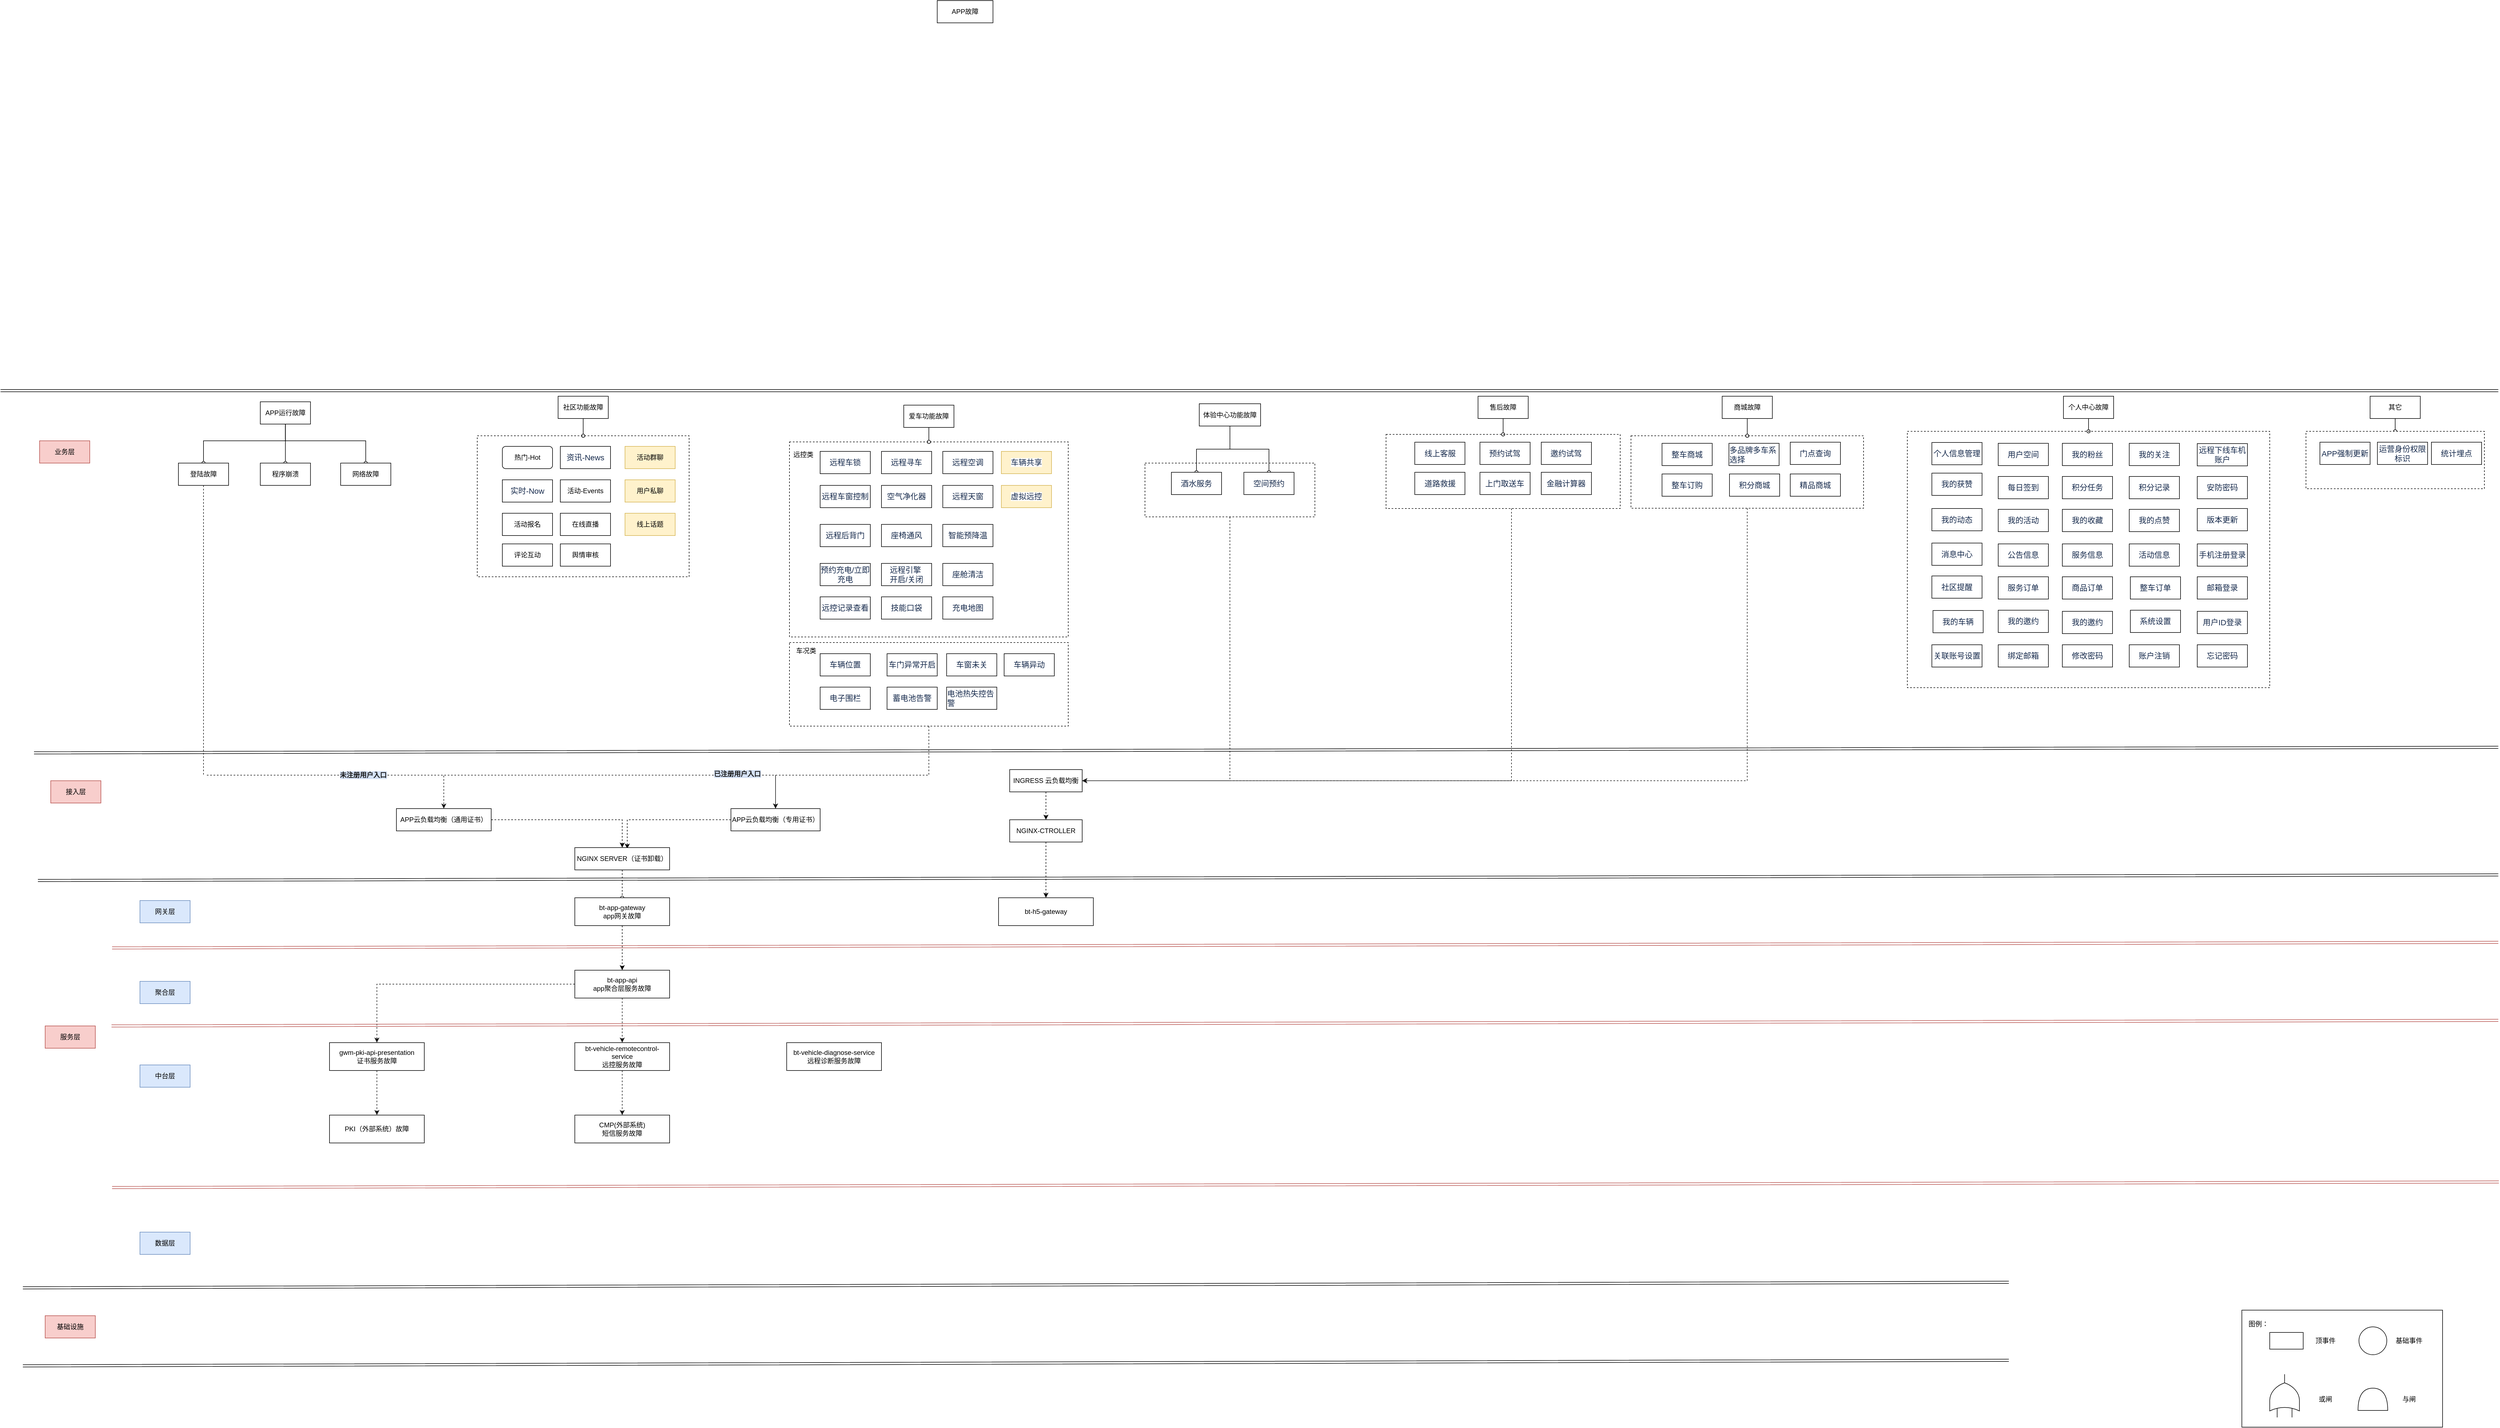 <mxfile version="15.5.5" type="github">
  <diagram name="Page-1" id="b5b7bab2-c9e2-2cf4-8b2a-24fd1a2a6d21">
    <mxGraphModel dx="2450" dy="1931" grid="1" gridSize="10" guides="1" tooltips="1" connect="1" arrows="1" fold="1" page="1" pageScale="1" pageWidth="827" pageHeight="1169" background="none" math="0" shadow="0">
      <root>
        <mxCell id="0" />
        <mxCell id="1" parent="0" />
        <mxCell id="6elNYPJr9ZTZkZdLtBfF-255" style="edgeStyle=orthogonalEdgeStyle;rounded=0;orthogonalLoop=1;jettySize=auto;html=1;dashed=1;fontColor=#1A1A1A;endArrow=classic;endFill=1;strokeColor=#1A1A1A;fillColor=#D4E1F5;" edge="1" parent="1" source="6elNYPJr9ZTZkZdLtBfF-254" target="6elNYPJr9ZTZkZdLtBfF-184">
          <mxGeometry relative="1" as="geometry">
            <Array as="points">
              <mxPoint x="1605" y="990" />
            </Array>
          </mxGeometry>
        </mxCell>
        <mxCell id="6elNYPJr9ZTZkZdLtBfF-254" value="" style="rounded=0;whiteSpace=wrap;html=1;dashed=1;align=left;" vertex="1" parent="1">
          <mxGeometry x="1452.63" y="420" width="304.74" height="96.5" as="geometry" />
        </mxCell>
        <mxCell id="6elNYPJr9ZTZkZdLtBfF-129" value="" style="rounded=0;whiteSpace=wrap;html=1;dashed=1;align=left;" vertex="1" parent="1">
          <mxGeometry x="2820" y="363" width="650" height="460" as="geometry" />
        </mxCell>
        <mxCell id="6elNYPJr9ZTZkZdLtBfF-257" style="edgeStyle=orthogonalEdgeStyle;rounded=0;orthogonalLoop=1;jettySize=auto;html=1;dashed=1;fontColor=#1A1A1A;endArrow=classic;endFill=1;strokeColor=#1A1A1A;fillColor=#D4E1F5;" edge="1" parent="1" source="6elNYPJr9ZTZkZdLtBfF-127" target="6elNYPJr9ZTZkZdLtBfF-184">
          <mxGeometry relative="1" as="geometry">
            <Array as="points">
              <mxPoint x="2533" y="990" />
            </Array>
          </mxGeometry>
        </mxCell>
        <mxCell id="6elNYPJr9ZTZkZdLtBfF-127" value="" style="rounded=0;whiteSpace=wrap;html=1;dashed=1;align=left;" vertex="1" parent="1">
          <mxGeometry x="2324.32" y="371" width="417.12" height="130" as="geometry" />
        </mxCell>
        <mxCell id="6elNYPJr9ZTZkZdLtBfF-256" style="edgeStyle=orthogonalEdgeStyle;rounded=0;orthogonalLoop=1;jettySize=auto;html=1;dashed=1;fontColor=#1A1A1A;endArrow=classic;endFill=1;strokeColor=#1A1A1A;fillColor=#D4E1F5;" edge="1" parent="1" source="6elNYPJr9ZTZkZdLtBfF-116" target="6elNYPJr9ZTZkZdLtBfF-184">
          <mxGeometry relative="1" as="geometry">
            <Array as="points">
              <mxPoint x="2110" y="990" />
            </Array>
          </mxGeometry>
        </mxCell>
        <mxCell id="6elNYPJr9ZTZkZdLtBfF-116" value="" style="rounded=0;whiteSpace=wrap;html=1;dashed=1;align=left;" vertex="1" parent="1">
          <mxGeometry x="1885" y="368.5" width="420" height="133" as="geometry" />
        </mxCell>
        <mxCell id="6elNYPJr9ZTZkZdLtBfF-263" style="edgeStyle=orthogonalEdgeStyle;rounded=0;orthogonalLoop=1;jettySize=auto;html=1;dashed=1;fontColor=#1A1A1A;endArrow=classic;endFill=1;strokeColor=#1A1A1A;strokeWidth=1;fillColor=#D4E1F5;" edge="1" parent="1" source="6elNYPJr9ZTZkZdLtBfF-94" target="6elNYPJr9ZTZkZdLtBfF-181">
          <mxGeometry relative="1" as="geometry">
            <Array as="points">
              <mxPoint x="1065" y="980" />
              <mxPoint x="790" y="980" />
            </Array>
          </mxGeometry>
        </mxCell>
        <mxCell id="6elNYPJr9ZTZkZdLtBfF-94" value="" style="rounded=0;whiteSpace=wrap;html=1;dashed=1;align=left;" vertex="1" parent="1">
          <mxGeometry x="815" y="742" width="500" height="150" as="geometry" />
        </mxCell>
        <mxCell id="6elNYPJr9ZTZkZdLtBfF-83" value="" style="rounded=0;whiteSpace=wrap;html=1;dashed=1;align=left;" vertex="1" parent="1">
          <mxGeometry x="815" y="382" width="500" height="350" as="geometry" />
        </mxCell>
        <mxCell id="6elNYPJr9ZTZkZdLtBfF-50" value="" style="rounded=0;whiteSpace=wrap;html=1;align=left;dashed=1;" vertex="1" parent="1">
          <mxGeometry x="255.01" y="371" width="380" height="253" as="geometry" />
        </mxCell>
        <mxCell id="6elNYPJr9ZTZkZdLtBfF-1" value="APP故障" style="rounded=0;whiteSpace=wrap;html=1;" vertex="1" parent="1">
          <mxGeometry x="1080" y="-410" width="100" height="40" as="geometry" />
        </mxCell>
        <mxCell id="6elNYPJr9ZTZkZdLtBfF-191" style="edgeStyle=orthogonalEdgeStyle;rounded=0;orthogonalLoop=1;jettySize=auto;html=1;endArrow=oval;endFill=0;" edge="1" parent="1" source="6elNYPJr9ZTZkZdLtBfF-4" target="6elNYPJr9ZTZkZdLtBfF-35">
          <mxGeometry relative="1" as="geometry" />
        </mxCell>
        <mxCell id="6elNYPJr9ZTZkZdLtBfF-192" style="edgeStyle=orthogonalEdgeStyle;rounded=0;orthogonalLoop=1;jettySize=auto;html=1;endArrow=oval;endFill=0;" edge="1" parent="1" source="6elNYPJr9ZTZkZdLtBfF-4" target="6elNYPJr9ZTZkZdLtBfF-29">
          <mxGeometry relative="1" as="geometry">
            <Array as="points">
              <mxPoint x="-89" y="380" />
              <mxPoint x="-236" y="380" />
            </Array>
          </mxGeometry>
        </mxCell>
        <mxCell id="6elNYPJr9ZTZkZdLtBfF-193" style="edgeStyle=orthogonalEdgeStyle;rounded=0;orthogonalLoop=1;jettySize=auto;html=1;endArrow=oval;endFill=0;" edge="1" parent="1" source="6elNYPJr9ZTZkZdLtBfF-4" target="6elNYPJr9ZTZkZdLtBfF-134">
          <mxGeometry relative="1" as="geometry">
            <Array as="points">
              <mxPoint x="-89" y="380" />
              <mxPoint x="55" y="380" />
            </Array>
          </mxGeometry>
        </mxCell>
        <mxCell id="6elNYPJr9ZTZkZdLtBfF-4" value="APP运行故障" style="rounded=0;whiteSpace=wrap;html=1;" vertex="1" parent="1">
          <mxGeometry x="-134.12" y="310" width="90" height="40" as="geometry" />
        </mxCell>
        <mxCell id="6elNYPJr9ZTZkZdLtBfF-29" value="登陆故障" style="rounded=0;whiteSpace=wrap;html=1;" vertex="1" parent="1">
          <mxGeometry x="-281" y="420" width="90" height="40" as="geometry" />
        </mxCell>
        <mxCell id="6elNYPJr9ZTZkZdLtBfF-188" style="edgeStyle=orthogonalEdgeStyle;rounded=0;orthogonalLoop=1;jettySize=auto;html=1;entryX=0.5;entryY=0;entryDx=0;entryDy=0;endArrow=oval;endFill=0;" edge="1" parent="1" source="6elNYPJr9ZTZkZdLtBfF-30" target="6elNYPJr9ZTZkZdLtBfF-50">
          <mxGeometry relative="1" as="geometry" />
        </mxCell>
        <mxCell id="6elNYPJr9ZTZkZdLtBfF-30" value="社区功能故障" style="rounded=0;whiteSpace=wrap;html=1;" vertex="1" parent="1">
          <mxGeometry x="400" y="300" width="90" height="40" as="geometry" />
        </mxCell>
        <mxCell id="6elNYPJr9ZTZkZdLtBfF-185" style="edgeStyle=orthogonalEdgeStyle;rounded=0;orthogonalLoop=1;jettySize=auto;html=1;endArrow=oval;endFill=0;" edge="1" parent="1" source="6elNYPJr9ZTZkZdLtBfF-33" target="6elNYPJr9ZTZkZdLtBfF-58">
          <mxGeometry relative="1" as="geometry" />
        </mxCell>
        <mxCell id="6elNYPJr9ZTZkZdLtBfF-186" style="edgeStyle=orthogonalEdgeStyle;rounded=0;orthogonalLoop=1;jettySize=auto;html=1;endArrow=oval;endFill=0;" edge="1" parent="1" source="6elNYPJr9ZTZkZdLtBfF-33" target="6elNYPJr9ZTZkZdLtBfF-59">
          <mxGeometry relative="1" as="geometry" />
        </mxCell>
        <mxCell id="6elNYPJr9ZTZkZdLtBfF-33" value="体验中心功能故障" style="rounded=0;whiteSpace=wrap;html=1;" vertex="1" parent="1">
          <mxGeometry x="1550" y="313.5" width="110" height="40" as="geometry" />
        </mxCell>
        <mxCell id="6elNYPJr9ZTZkZdLtBfF-35" value="程序崩溃" style="rounded=0;whiteSpace=wrap;html=1;" vertex="1" parent="1">
          <mxGeometry x="-134.12" y="420" width="90" height="40" as="geometry" />
        </mxCell>
        <mxCell id="6elNYPJr9ZTZkZdLtBfF-194" style="edgeStyle=orthogonalEdgeStyle;rounded=0;orthogonalLoop=1;jettySize=auto;html=1;endArrow=oval;endFill=0;" edge="1" parent="1" source="6elNYPJr9ZTZkZdLtBfF-37" target="6elNYPJr9ZTZkZdLtBfF-83">
          <mxGeometry relative="1" as="geometry" />
        </mxCell>
        <mxCell id="6elNYPJr9ZTZkZdLtBfF-37" value="爱车功能故障" style="rounded=0;whiteSpace=wrap;html=1;" vertex="1" parent="1">
          <mxGeometry x="1020" y="316" width="90" height="40" as="geometry" />
        </mxCell>
        <mxCell id="6elNYPJr9ZTZkZdLtBfF-38" value="&lt;div&gt;热门-Hot&lt;/div&gt;" style="rounded=1;whiteSpace=wrap;html=1;glass=0;" vertex="1" parent="1">
          <mxGeometry x="300.01" y="390" width="90" height="40" as="geometry" />
        </mxCell>
        <mxCell id="6elNYPJr9ZTZkZdLtBfF-39" value="&lt;span style=&quot;color: rgb(23 , 43 , 77) ; font-family: , &amp;#34;blinkmacsystemfont&amp;#34; , &amp;#34;segoe ui&amp;#34; , &amp;#34;roboto&amp;#34; , &amp;#34;oxygen&amp;#34; , &amp;#34;ubuntu&amp;#34; , &amp;#34;fira sans&amp;#34; , &amp;#34;droid sans&amp;#34; , &amp;#34;helvetica neue&amp;#34; , sans-serif ; font-size: 14px ; text-align: left ; background-color: rgb(255 , 255 , 255)&quot;&gt;资讯-News&lt;/span&gt;" style="rounded=0;whiteSpace=wrap;html=1;" vertex="1" parent="1">
          <mxGeometry x="404.01" y="390" width="90" height="40" as="geometry" />
        </mxCell>
        <mxCell id="6elNYPJr9ZTZkZdLtBfF-40" value="&lt;span style=&quot;color: rgb(23 , 43 , 77) ; font-family: , &amp;#34;blinkmacsystemfont&amp;#34; , &amp;#34;segoe ui&amp;#34; , &amp;#34;roboto&amp;#34; , &amp;#34;oxygen&amp;#34; , &amp;#34;ubuntu&amp;#34; , &amp;#34;fira sans&amp;#34; , &amp;#34;droid sans&amp;#34; , &amp;#34;helvetica neue&amp;#34; , sans-serif ; font-size: 14px ; text-align: left ; background-color: rgb(255 , 255 , 255)&quot;&gt;实时-Now&lt;/span&gt;" style="rounded=0;whiteSpace=wrap;html=1;" vertex="1" parent="1">
          <mxGeometry x="300.01" y="450" width="90" height="40" as="geometry" />
        </mxCell>
        <mxCell id="6elNYPJr9ZTZkZdLtBfF-41" value="&lt;div&gt;活动-Events&lt;/div&gt;" style="rounded=0;whiteSpace=wrap;html=1;" vertex="1" parent="1">
          <mxGeometry x="404.01" y="450" width="90" height="40" as="geometry" />
        </mxCell>
        <mxCell id="6elNYPJr9ZTZkZdLtBfF-42" value="活动报名&lt;span&gt;	&lt;/span&gt;" style="rounded=0;whiteSpace=wrap;html=1;" vertex="1" parent="1">
          <mxGeometry x="300.01" y="510" width="90" height="40" as="geometry" />
        </mxCell>
        <mxCell id="6elNYPJr9ZTZkZdLtBfF-43" value="在线直播&lt;span&gt;	&lt;/span&gt;" style="rounded=0;whiteSpace=wrap;html=1;" vertex="1" parent="1">
          <mxGeometry x="404.01" y="510" width="90" height="40" as="geometry" />
        </mxCell>
        <mxCell id="6elNYPJr9ZTZkZdLtBfF-44" value="活动群聊&lt;span&gt;	&lt;/span&gt;" style="rounded=0;whiteSpace=wrap;html=1;fillColor=#fff2cc;strokeColor=#d6b656;" vertex="1" parent="1">
          <mxGeometry x="520.01" y="390" width="90" height="40" as="geometry" />
        </mxCell>
        <mxCell id="6elNYPJr9ZTZkZdLtBfF-45" value="&lt;div&gt;用户私聊&lt;/div&gt;" style="rounded=0;whiteSpace=wrap;html=1;fillColor=#fff2cc;strokeColor=#d6b656;" vertex="1" parent="1">
          <mxGeometry x="520.01" y="450" width="90" height="40" as="geometry" />
        </mxCell>
        <mxCell id="6elNYPJr9ZTZkZdLtBfF-46" value="线上话题" style="rounded=0;whiteSpace=wrap;html=1;fillColor=#fff2cc;strokeColor=#d6b656;" vertex="1" parent="1">
          <mxGeometry x="520.01" y="510" width="90" height="40" as="geometry" />
        </mxCell>
        <mxCell id="6elNYPJr9ZTZkZdLtBfF-47" value="评论互动" style="rounded=0;whiteSpace=wrap;html=1;" vertex="1" parent="1">
          <mxGeometry x="300.01" y="565" width="90" height="40" as="geometry" />
        </mxCell>
        <mxCell id="6elNYPJr9ZTZkZdLtBfF-48" value="舆情审核" style="rounded=0;whiteSpace=wrap;html=1;" vertex="1" parent="1">
          <mxGeometry x="404.01" y="565" width="90" height="40" as="geometry" />
        </mxCell>
        <mxCell id="6elNYPJr9ZTZkZdLtBfF-195" style="edgeStyle=orthogonalEdgeStyle;rounded=0;orthogonalLoop=1;jettySize=auto;html=1;entryX=0.5;entryY=0;entryDx=0;entryDy=0;endArrow=oval;endFill=0;" edge="1" parent="1" source="6elNYPJr9ZTZkZdLtBfF-55" target="6elNYPJr9ZTZkZdLtBfF-116">
          <mxGeometry relative="1" as="geometry" />
        </mxCell>
        <mxCell id="6elNYPJr9ZTZkZdLtBfF-55" value="售后故障" style="rounded=0;whiteSpace=wrap;html=1;" vertex="1" parent="1">
          <mxGeometry x="2050" y="300" width="90" height="40" as="geometry" />
        </mxCell>
        <mxCell id="6elNYPJr9ZTZkZdLtBfF-196" style="edgeStyle=orthogonalEdgeStyle;rounded=0;orthogonalLoop=1;jettySize=auto;html=1;entryX=0.5;entryY=0;entryDx=0;entryDy=0;endArrow=oval;endFill=0;" edge="1" parent="1" source="6elNYPJr9ZTZkZdLtBfF-56" target="6elNYPJr9ZTZkZdLtBfF-127">
          <mxGeometry relative="1" as="geometry" />
        </mxCell>
        <mxCell id="6elNYPJr9ZTZkZdLtBfF-56" value="商城故障" style="rounded=0;whiteSpace=wrap;html=1;" vertex="1" parent="1">
          <mxGeometry x="2487.88" y="300" width="90" height="40" as="geometry" />
        </mxCell>
        <mxCell id="6elNYPJr9ZTZkZdLtBfF-197" style="edgeStyle=orthogonalEdgeStyle;rounded=0;orthogonalLoop=1;jettySize=auto;html=1;endArrow=oval;endFill=0;" edge="1" parent="1" source="6elNYPJr9ZTZkZdLtBfF-57" target="6elNYPJr9ZTZkZdLtBfF-129">
          <mxGeometry relative="1" as="geometry" />
        </mxCell>
        <mxCell id="6elNYPJr9ZTZkZdLtBfF-57" value="个人中心故障" style="rounded=0;whiteSpace=wrap;html=1;" vertex="1" parent="1">
          <mxGeometry x="3100" y="300" width="90" height="40" as="geometry" />
        </mxCell>
        <mxCell id="6elNYPJr9ZTZkZdLtBfF-58" value="&lt;span style=&quot;color: rgb(23 , 43 , 77) ; font-family: , &amp;#34;blinkmacsystemfont&amp;#34; , &amp;#34;segoe ui&amp;#34; , &amp;#34;roboto&amp;#34; , &amp;#34;oxygen&amp;#34; , &amp;#34;ubuntu&amp;#34; , &amp;#34;fira sans&amp;#34; , &amp;#34;droid sans&amp;#34; , &amp;#34;helvetica neue&amp;#34; , sans-serif ; font-size: 14px ; text-align: left ; background-color: rgb(255 , 255 , 255)&quot;&gt;酒水服务&lt;/span&gt;" style="rounded=0;whiteSpace=wrap;html=1;" vertex="1" parent="1">
          <mxGeometry x="1500" y="436.5" width="90" height="40" as="geometry" />
        </mxCell>
        <mxCell id="6elNYPJr9ZTZkZdLtBfF-59" value="&lt;div style=&quot;text-align: left&quot;&gt;&lt;font color=&quot;#172b4d&quot;&gt;&lt;span style=&quot;font-size: 14px ; background-color: rgb(255 , 255 , 255)&quot;&gt;空间预约&lt;/span&gt;&lt;/font&gt;&lt;/div&gt;" style="rounded=0;whiteSpace=wrap;html=1;" vertex="1" parent="1">
          <mxGeometry x="1630" y="436.5" width="90" height="40" as="geometry" />
        </mxCell>
        <mxCell id="6elNYPJr9ZTZkZdLtBfF-63" value="&lt;span style=&quot;color: rgb(23 , 43 , 77) ; font-family: , &amp;#34;blinkmacsystemfont&amp;#34; , &amp;#34;segoe ui&amp;#34; , &amp;#34;roboto&amp;#34; , &amp;#34;oxygen&amp;#34; , &amp;#34;ubuntu&amp;#34; , &amp;#34;fira sans&amp;#34; , &amp;#34;droid sans&amp;#34; , &amp;#34;helvetica neue&amp;#34; , sans-serif ; font-size: 14px ; text-align: left ; background-color: rgb(255 , 255 , 255)&quot;&gt;远程车锁&lt;/span&gt;" style="rounded=0;whiteSpace=wrap;html=1;" vertex="1" parent="1">
          <mxGeometry x="870" y="399" width="90" height="40" as="geometry" />
        </mxCell>
        <mxCell id="6elNYPJr9ZTZkZdLtBfF-64" value="&lt;span style=&quot;color: rgb(23 , 43 , 77) ; font-family: , &amp;#34;blinkmacsystemfont&amp;#34; , &amp;#34;segoe ui&amp;#34; , &amp;#34;roboto&amp;#34; , &amp;#34;oxygen&amp;#34; , &amp;#34;ubuntu&amp;#34; , &amp;#34;fira sans&amp;#34; , &amp;#34;droid sans&amp;#34; , &amp;#34;helvetica neue&amp;#34; , sans-serif ; font-size: 14px ; text-align: left ; background-color: rgb(255 , 255 , 255)&quot;&gt;远程寻车&lt;/span&gt;" style="rounded=0;whiteSpace=wrap;html=1;" vertex="1" parent="1">
          <mxGeometry x="980" y="399" width="90" height="40" as="geometry" />
        </mxCell>
        <mxCell id="6elNYPJr9ZTZkZdLtBfF-65" value="&lt;span style=&quot;color: rgb(23 , 43 , 77) ; font-family: , &amp;#34;blinkmacsystemfont&amp;#34; , &amp;#34;segoe ui&amp;#34; , &amp;#34;roboto&amp;#34; , &amp;#34;oxygen&amp;#34; , &amp;#34;ubuntu&amp;#34; , &amp;#34;fira sans&amp;#34; , &amp;#34;droid sans&amp;#34; , &amp;#34;helvetica neue&amp;#34; , sans-serif ; font-size: 14px ; text-align: left ; background-color: rgb(255 , 255 , 255)&quot;&gt;远程空调&lt;/span&gt;" style="rounded=0;whiteSpace=wrap;html=1;" vertex="1" parent="1">
          <mxGeometry x="1090" y="399" width="90" height="40" as="geometry" />
        </mxCell>
        <mxCell id="6elNYPJr9ZTZkZdLtBfF-66" value="&lt;span style=&quot;color: rgb(23 , 43 , 77) ; font-family: , &amp;#34;blinkmacsystemfont&amp;#34; , &amp;#34;segoe ui&amp;#34; , &amp;#34;roboto&amp;#34; , &amp;#34;oxygen&amp;#34; , &amp;#34;ubuntu&amp;#34; , &amp;#34;fira sans&amp;#34; , &amp;#34;droid sans&amp;#34; , &amp;#34;helvetica neue&amp;#34; , sans-serif ; font-size: 14px ; text-align: left ; background-color: rgb(255 , 255 , 255)&quot;&gt;远程车窗控制&lt;/span&gt;" style="rounded=0;whiteSpace=wrap;html=1;" vertex="1" parent="1">
          <mxGeometry x="870" y="460" width="90" height="40" as="geometry" />
        </mxCell>
        <mxCell id="6elNYPJr9ZTZkZdLtBfF-67" value="&lt;div style=&quot;text-align: left&quot;&gt;&lt;font color=&quot;#172b4d&quot;&gt;&lt;span style=&quot;font-size: 14px ; background-color: rgb(255 , 255 , 255)&quot;&gt;空气净化器&lt;/span&gt;&lt;/font&gt;&lt;/div&gt;" style="rounded=0;whiteSpace=wrap;html=1;" vertex="1" parent="1">
          <mxGeometry x="980" y="460" width="90" height="40" as="geometry" />
        </mxCell>
        <mxCell id="6elNYPJr9ZTZkZdLtBfF-68" value="&lt;div style=&quot;text-align: left&quot;&gt;&lt;font color=&quot;#172b4d&quot;&gt;&lt;span style=&quot;font-size: 14px ; background-color: rgb(255 , 255 , 255)&quot;&gt;远程天窗&lt;/span&gt;&lt;/font&gt;&lt;/div&gt;" style="rounded=0;whiteSpace=wrap;html=1;" vertex="1" parent="1">
          <mxGeometry x="1090" y="460" width="90" height="40" as="geometry" />
        </mxCell>
        <mxCell id="6elNYPJr9ZTZkZdLtBfF-69" value="&lt;span style=&quot;color: rgb(23 , 43 , 77) ; font-family: , &amp;#34;blinkmacsystemfont&amp;#34; , &amp;#34;segoe ui&amp;#34; , &amp;#34;roboto&amp;#34; , &amp;#34;oxygen&amp;#34; , &amp;#34;ubuntu&amp;#34; , &amp;#34;fira sans&amp;#34; , &amp;#34;droid sans&amp;#34; , &amp;#34;helvetica neue&amp;#34; , sans-serif ; font-size: 14px ; text-align: left ; background-color: rgb(255 , 255 , 255)&quot;&gt;远程后背门&lt;/span&gt;" style="rounded=0;whiteSpace=wrap;html=1;" vertex="1" parent="1">
          <mxGeometry x="870" y="530" width="90" height="40" as="geometry" />
        </mxCell>
        <mxCell id="6elNYPJr9ZTZkZdLtBfF-70" value="&lt;span style=&quot;color: rgb(23 , 43 , 77) ; font-family: , &amp;#34;blinkmacsystemfont&amp;#34; , &amp;#34;segoe ui&amp;#34; , &amp;#34;roboto&amp;#34; , &amp;#34;oxygen&amp;#34; , &amp;#34;ubuntu&amp;#34; , &amp;#34;fira sans&amp;#34; , &amp;#34;droid sans&amp;#34; , &amp;#34;helvetica neue&amp;#34; , sans-serif ; font-size: 14px ; text-align: left ; background-color: rgb(255 , 255 , 255)&quot;&gt;座椅通风&lt;/span&gt;" style="rounded=0;whiteSpace=wrap;html=1;" vertex="1" parent="1">
          <mxGeometry x="980" y="530" width="90" height="40" as="geometry" />
        </mxCell>
        <mxCell id="6elNYPJr9ZTZkZdLtBfF-71" value="&lt;div style=&quot;text-align: left&quot;&gt;&lt;font color=&quot;#172b4d&quot;&gt;&lt;span style=&quot;font-size: 14px ; background-color: rgb(255 , 255 , 255)&quot;&gt;智能预降温&lt;/span&gt;&lt;/font&gt;&lt;/div&gt;" style="rounded=0;whiteSpace=wrap;html=1;" vertex="1" parent="1">
          <mxGeometry x="1090" y="530" width="90" height="40" as="geometry" />
        </mxCell>
        <mxCell id="6elNYPJr9ZTZkZdLtBfF-72" value="&lt;span style=&quot;color: rgb(23 , 43 , 77) ; font-family: , &amp;#34;blinkmacsystemfont&amp;#34; , &amp;#34;segoe ui&amp;#34; , &amp;#34;roboto&amp;#34; , &amp;#34;oxygen&amp;#34; , &amp;#34;ubuntu&amp;#34; , &amp;#34;fira sans&amp;#34; , &amp;#34;droid sans&amp;#34; , &amp;#34;helvetica neue&amp;#34; , sans-serif ; font-size: 14px ; text-align: left ; background-color: rgb(255 , 255 , 255)&quot;&gt;预约充电/立即充电&lt;/span&gt;" style="rounded=0;whiteSpace=wrap;html=1;" vertex="1" parent="1">
          <mxGeometry x="870" y="600" width="90" height="40" as="geometry" />
        </mxCell>
        <mxCell id="6elNYPJr9ZTZkZdLtBfF-73" value="&lt;div style=&quot;text-align: left&quot;&gt;&lt;font color=&quot;#172b4d&quot;&gt;&lt;span style=&quot;font-size: 14px ; background-color: rgb(255 , 255 , 255)&quot;&gt;远程引擎&lt;/span&gt;&lt;/font&gt;&lt;/div&gt;&lt;div style=&quot;text-align: left&quot;&gt;&lt;font color=&quot;#172b4d&quot;&gt;&lt;span style=&quot;font-size: 14px ; background-color: rgb(255 , 255 , 255)&quot;&gt;开启/关闭&lt;/span&gt;&lt;/font&gt;&lt;/div&gt;" style="rounded=0;whiteSpace=wrap;html=1;" vertex="1" parent="1">
          <mxGeometry x="980" y="600" width="90" height="40" as="geometry" />
        </mxCell>
        <mxCell id="6elNYPJr9ZTZkZdLtBfF-74" value="&lt;div style=&quot;text-align: left&quot;&gt;&lt;font color=&quot;#172b4d&quot;&gt;&lt;span style=&quot;font-size: 14px ; background-color: rgb(255 , 255 , 255)&quot;&gt;座舱清洁&lt;/span&gt;&lt;/font&gt;&lt;/div&gt;" style="rounded=0;whiteSpace=wrap;html=1;" vertex="1" parent="1">
          <mxGeometry x="1090" y="600" width="90" height="40" as="geometry" />
        </mxCell>
        <mxCell id="6elNYPJr9ZTZkZdLtBfF-75" value="&lt;div style=&quot;text-align: left&quot;&gt;&lt;font color=&quot;#172b4d&quot;&gt;&lt;span style=&quot;font-size: 14px ; background-color: rgb(255 , 255 , 255)&quot;&gt;远控记录查看&lt;/span&gt;&lt;/font&gt;&lt;/div&gt;" style="rounded=0;whiteSpace=wrap;html=1;" vertex="1" parent="1">
          <mxGeometry x="870" y="660" width="90" height="40" as="geometry" />
        </mxCell>
        <mxCell id="6elNYPJr9ZTZkZdLtBfF-76" value="&lt;div style=&quot;text-align: left&quot;&gt;&lt;font color=&quot;#172b4d&quot;&gt;&lt;span style=&quot;font-size: 14px ; background-color: rgb(255 , 255 , 255)&quot;&gt;技能口袋&lt;/span&gt;&lt;/font&gt;&lt;/div&gt;" style="rounded=0;whiteSpace=wrap;html=1;" vertex="1" parent="1">
          <mxGeometry x="980" y="660" width="90" height="40" as="geometry" />
        </mxCell>
        <mxCell id="6elNYPJr9ZTZkZdLtBfF-77" value="&lt;div style=&quot;text-align: left&quot;&gt;&lt;font color=&quot;#172b4d&quot;&gt;&lt;span style=&quot;font-size: 14px ; background-color: rgb(255 , 255 , 255)&quot;&gt;充电地图&lt;/span&gt;&lt;/font&gt;&lt;/div&gt;" style="rounded=0;whiteSpace=wrap;html=1;" vertex="1" parent="1">
          <mxGeometry x="1090" y="660" width="90" height="40" as="geometry" />
        </mxCell>
        <mxCell id="6elNYPJr9ZTZkZdLtBfF-78" value="&lt;div style=&quot;text-align: left&quot;&gt;&lt;font color=&quot;#172b4d&quot;&gt;&lt;span style=&quot;font-size: 14px ; background-color: rgb(255 , 255 , 255)&quot;&gt;车辆共享&lt;/span&gt;&lt;/font&gt;&lt;/div&gt;" style="rounded=0;whiteSpace=wrap;html=1;fillColor=#fff2cc;strokeColor=#d6b656;" vertex="1" parent="1">
          <mxGeometry x="1195" y="399" width="90" height="40" as="geometry" />
        </mxCell>
        <mxCell id="6elNYPJr9ZTZkZdLtBfF-79" value="&lt;div style=&quot;text-align: left&quot;&gt;&lt;font color=&quot;#172b4d&quot;&gt;&lt;span style=&quot;font-size: 14px ; background-color: rgb(255 , 255 , 255)&quot;&gt;虚拟远控&lt;/span&gt;&lt;/font&gt;&lt;/div&gt;" style="rounded=0;whiteSpace=wrap;html=1;fillColor=#fff2cc;strokeColor=#d6b656;" vertex="1" parent="1">
          <mxGeometry x="1195" y="460" width="90" height="40" as="geometry" />
        </mxCell>
        <mxCell id="6elNYPJr9ZTZkZdLtBfF-86" value="远控类" style="text;html=1;strokeColor=none;fillColor=none;align=center;verticalAlign=middle;whiteSpace=wrap;rounded=0;dashed=1;" vertex="1" parent="1">
          <mxGeometry x="810" y="390" width="60" height="30" as="geometry" />
        </mxCell>
        <mxCell id="6elNYPJr9ZTZkZdLtBfF-87" value="&lt;div style=&quot;text-align: left&quot;&gt;&lt;font color=&quot;#172b4d&quot;&gt;&lt;span style=&quot;font-size: 14px ; background-color: rgb(255 , 255 , 255)&quot;&gt;车辆位置&lt;/span&gt;&lt;/font&gt;&lt;/div&gt;" style="rounded=0;whiteSpace=wrap;html=1;" vertex="1" parent="1">
          <mxGeometry x="870" y="762" width="90" height="40" as="geometry" />
        </mxCell>
        <mxCell id="6elNYPJr9ZTZkZdLtBfF-88" value="&lt;div style=&quot;text-align: left&quot;&gt;&lt;font color=&quot;#172b4d&quot;&gt;&lt;span style=&quot;font-size: 14px ; background-color: rgb(255 , 255 , 255)&quot;&gt;电子围栏&lt;/span&gt;&lt;/font&gt;&lt;/div&gt;" style="rounded=0;whiteSpace=wrap;html=1;" vertex="1" parent="1">
          <mxGeometry x="870" y="822" width="90" height="40" as="geometry" />
        </mxCell>
        <mxCell id="6elNYPJr9ZTZkZdLtBfF-89" value="&lt;div style=&quot;text-align: left&quot;&gt;&lt;font color=&quot;#172b4d&quot;&gt;&lt;span style=&quot;font-size: 14px ; background-color: rgb(255 , 255 , 255)&quot;&gt;车门异常开启&lt;/span&gt;&lt;/font&gt;&lt;/div&gt;" style="rounded=0;whiteSpace=wrap;html=1;" vertex="1" parent="1">
          <mxGeometry x="990" y="762" width="90" height="40" as="geometry" />
        </mxCell>
        <mxCell id="6elNYPJr9ZTZkZdLtBfF-90" value="&lt;div style=&quot;text-align: left&quot;&gt;&lt;font color=&quot;#172b4d&quot;&gt;&lt;span style=&quot;font-size: 14px ; background-color: rgb(255 , 255 , 255)&quot;&gt;车辆异动&lt;/span&gt;&lt;/font&gt;&lt;/div&gt;" style="rounded=0;whiteSpace=wrap;html=1;" vertex="1" parent="1">
          <mxGeometry x="1200" y="762" width="90" height="40" as="geometry" />
        </mxCell>
        <mxCell id="6elNYPJr9ZTZkZdLtBfF-91" value="&lt;div style=&quot;text-align: left&quot;&gt;&lt;font color=&quot;#172b4d&quot;&gt;&lt;span style=&quot;font-size: 14px ; background-color: rgb(255 , 255 , 255)&quot;&gt;车窗未关&lt;/span&gt;&lt;/font&gt;&lt;/div&gt;" style="rounded=0;whiteSpace=wrap;html=1;" vertex="1" parent="1">
          <mxGeometry x="1096.87" y="762" width="90" height="40" as="geometry" />
        </mxCell>
        <mxCell id="6elNYPJr9ZTZkZdLtBfF-92" value="&lt;div style=&quot;text-align: left&quot;&gt;&lt;font color=&quot;#172b4d&quot;&gt;&lt;span style=&quot;font-size: 14px ; background-color: rgb(255 , 255 , 255)&quot;&gt;蓄电池告警&lt;/span&gt;&lt;/font&gt;&lt;/div&gt;" style="rounded=0;whiteSpace=wrap;html=1;" vertex="1" parent="1">
          <mxGeometry x="990" y="822" width="90" height="40" as="geometry" />
        </mxCell>
        <mxCell id="6elNYPJr9ZTZkZdLtBfF-93" value="&lt;div style=&quot;text-align: left&quot;&gt;&lt;font color=&quot;#172b4d&quot;&gt;&lt;span style=&quot;font-size: 14px ; background-color: rgb(255 , 255 , 255)&quot;&gt;电池热失控告警&lt;/span&gt;&lt;/font&gt;&lt;/div&gt;" style="rounded=0;whiteSpace=wrap;html=1;" vertex="1" parent="1">
          <mxGeometry x="1096.87" y="822" width="90" height="40" as="geometry" />
        </mxCell>
        <mxCell id="6elNYPJr9ZTZkZdLtBfF-95" value="车况类" style="text;html=1;strokeColor=none;fillColor=none;align=center;verticalAlign=middle;whiteSpace=wrap;rounded=0;dashed=1;" vertex="1" parent="1">
          <mxGeometry x="815" y="742" width="60" height="30" as="geometry" />
        </mxCell>
        <mxCell id="6elNYPJr9ZTZkZdLtBfF-97" value="" style="shape=link;html=1;rounded=0;endArrow=oval;endFill=0;" edge="1" parent="1">
          <mxGeometry width="100" relative="1" as="geometry">
            <mxPoint x="-540" y="940" as="sourcePoint" />
            <mxPoint x="3880" y="930" as="targetPoint" />
          </mxGeometry>
        </mxCell>
        <mxCell id="6elNYPJr9ZTZkZdLtBfF-98" value="" style="shape=link;html=1;rounded=0;endArrow=oval;endFill=0;" edge="1" parent="1">
          <mxGeometry width="100" relative="1" as="geometry">
            <mxPoint x="-560" y="1900" as="sourcePoint" />
            <mxPoint x="3002" y="1890" as="targetPoint" />
          </mxGeometry>
        </mxCell>
        <mxCell id="6elNYPJr9ZTZkZdLtBfF-99" value="服务层" style="rounded=0;whiteSpace=wrap;html=1;fillColor=#f8cecc;strokeColor=#b85450;" vertex="1" parent="1">
          <mxGeometry x="-520" y="1430" width="90" height="40" as="geometry" />
        </mxCell>
        <mxCell id="6elNYPJr9ZTZkZdLtBfF-100" value="" style="shape=link;html=1;rounded=0;endArrow=oval;endFill=0;" edge="1" parent="1">
          <mxGeometry width="100" relative="1" as="geometry">
            <mxPoint x="-560" y="2040" as="sourcePoint" />
            <mxPoint x="3002" y="2030" as="targetPoint" />
          </mxGeometry>
        </mxCell>
        <mxCell id="6elNYPJr9ZTZkZdLtBfF-103" value="业务层" style="rounded=0;whiteSpace=wrap;html=1;fillColor=#f8cecc;strokeColor=#b85450;" vertex="1" parent="1">
          <mxGeometry x="-530" y="380" width="90" height="40" as="geometry" />
        </mxCell>
        <mxCell id="6elNYPJr9ZTZkZdLtBfF-106" value="基础设施" style="rounded=0;whiteSpace=wrap;html=1;fillColor=#f8cecc;strokeColor=#b85450;" vertex="1" parent="1">
          <mxGeometry x="-520" y="1950" width="90" height="40" as="geometry" />
        </mxCell>
        <mxCell id="6elNYPJr9ZTZkZdLtBfF-107" value="" style="shape=link;html=1;rounded=0;endArrow=oval;endFill=0;" edge="1" parent="1">
          <mxGeometry width="100" relative="1" as="geometry">
            <mxPoint x="-600" y="290" as="sourcePoint" />
            <mxPoint x="3880" y="290" as="targetPoint" />
          </mxGeometry>
        </mxCell>
        <mxCell id="6elNYPJr9ZTZkZdLtBfF-110" value="&lt;div style=&quot;text-align: left&quot;&gt;&lt;font color=&quot;#172b4d&quot;&gt;&lt;span style=&quot;font-size: 14px ; background-color: rgb(255 , 255 , 255)&quot;&gt;线上客服&lt;/span&gt;&lt;/font&gt;&lt;/div&gt;" style="rounded=0;whiteSpace=wrap;html=1;" vertex="1" parent="1">
          <mxGeometry x="1936.55" y="382.5" width="90" height="40" as="geometry" />
        </mxCell>
        <mxCell id="6elNYPJr9ZTZkZdLtBfF-111" value="&lt;div style=&quot;text-align: left&quot;&gt;&lt;font color=&quot;#172b4d&quot;&gt;&lt;span style=&quot;font-size: 14px ; background-color: rgb(255 , 255 , 255)&quot;&gt;预约试驾&lt;/span&gt;&lt;/font&gt;&lt;/div&gt;" style="rounded=0;whiteSpace=wrap;html=1;" vertex="1" parent="1">
          <mxGeometry x="2053.43" y="382.5" width="90" height="40" as="geometry" />
        </mxCell>
        <mxCell id="6elNYPJr9ZTZkZdLtBfF-112" value="&lt;div style=&quot;text-align: left&quot;&gt;&lt;font color=&quot;#172b4d&quot;&gt;&lt;span style=&quot;font-size: 14px ; background-color: rgb(255 , 255 , 255)&quot;&gt;邀约试驾&lt;/span&gt;&lt;/font&gt;&lt;/div&gt;" style="rounded=0;whiteSpace=wrap;html=1;" vertex="1" parent="1">
          <mxGeometry x="2163.43" y="382.5" width="90" height="40" as="geometry" />
        </mxCell>
        <mxCell id="6elNYPJr9ZTZkZdLtBfF-113" value="&lt;div style=&quot;text-align: left&quot;&gt;&lt;font color=&quot;#172b4d&quot;&gt;&lt;span style=&quot;font-size: 14px ; background-color: rgb(255 , 255 , 255)&quot;&gt;道路救援&lt;/span&gt;&lt;/font&gt;&lt;/div&gt;" style="rounded=0;whiteSpace=wrap;html=1;" vertex="1" parent="1">
          <mxGeometry x="1936.55" y="436.5" width="90" height="40" as="geometry" />
        </mxCell>
        <mxCell id="6elNYPJr9ZTZkZdLtBfF-114" value="&lt;div style=&quot;text-align: left&quot;&gt;&lt;font color=&quot;#172b4d&quot;&gt;&lt;span style=&quot;font-size: 14px ; background-color: rgb(255 , 255 , 255)&quot;&gt;上门取送车&lt;/span&gt;&lt;/font&gt;&lt;/div&gt;" style="rounded=0;whiteSpace=wrap;html=1;" vertex="1" parent="1">
          <mxGeometry x="2053.43" y="436.5" width="90" height="40" as="geometry" />
        </mxCell>
        <mxCell id="6elNYPJr9ZTZkZdLtBfF-115" value="&lt;div style=&quot;text-align: left&quot;&gt;&lt;font color=&quot;#172b4d&quot;&gt;&lt;span style=&quot;font-size: 14px ; background-color: rgb(255 , 255 , 255)&quot;&gt;金融计算器&lt;/span&gt;&lt;/font&gt;&lt;/div&gt;" style="rounded=0;whiteSpace=wrap;html=1;" vertex="1" parent="1">
          <mxGeometry x="2163.43" y="436.5" width="90" height="40" as="geometry" />
        </mxCell>
        <mxCell id="6elNYPJr9ZTZkZdLtBfF-117" value="&lt;div style=&quot;text-align: left&quot;&gt;&lt;font color=&quot;#172b4d&quot;&gt;&lt;span style=&quot;font-size: 14px ; background-color: rgb(255 , 255 , 255)&quot;&gt;整车商城&lt;/span&gt;&lt;/font&gt;&lt;/div&gt;" style="rounded=0;whiteSpace=wrap;html=1;" vertex="1" parent="1">
          <mxGeometry x="2380" y="384.5" width="90" height="40" as="geometry" />
        </mxCell>
        <mxCell id="6elNYPJr9ZTZkZdLtBfF-122" value="&lt;div style=&quot;text-align: left&quot;&gt;&lt;font color=&quot;#172b4d&quot;&gt;&lt;span style=&quot;font-size: 14px ; background-color: rgb(255 , 255 , 255)&quot;&gt;多品牌多车系选择&lt;/span&gt;&lt;/font&gt;&lt;/div&gt;" style="rounded=0;whiteSpace=wrap;html=1;" vertex="1" parent="1">
          <mxGeometry x="2500" y="384.5" width="90" height="40" as="geometry" />
        </mxCell>
        <mxCell id="6elNYPJr9ZTZkZdLtBfF-123" value="&lt;div style=&quot;text-align: left&quot;&gt;&lt;font color=&quot;#172b4d&quot;&gt;&lt;span style=&quot;font-size: 14px ; background-color: rgb(255 , 255 , 255)&quot;&gt;门点查询&lt;/span&gt;&lt;/font&gt;&lt;/div&gt;" style="rounded=0;whiteSpace=wrap;html=1;" vertex="1" parent="1">
          <mxGeometry x="2610" y="382.5" width="90" height="40" as="geometry" />
        </mxCell>
        <mxCell id="6elNYPJr9ZTZkZdLtBfF-124" value="&lt;div style=&quot;text-align: left&quot;&gt;&lt;font color=&quot;#172b4d&quot;&gt;&lt;span style=&quot;font-size: 14px ; background-color: rgb(255 , 255 , 255)&quot;&gt;整车订购&lt;/span&gt;&lt;/font&gt;&lt;/div&gt;" style="rounded=0;whiteSpace=wrap;html=1;" vertex="1" parent="1">
          <mxGeometry x="2380" y="439.5" width="90" height="40" as="geometry" />
        </mxCell>
        <mxCell id="6elNYPJr9ZTZkZdLtBfF-125" value="&lt;div style=&quot;text-align: left&quot;&gt;&lt;font color=&quot;#172b4d&quot;&gt;&lt;span style=&quot;font-size: 14px ; background-color: rgb(255 , 255 , 255)&quot;&gt;积分商城&lt;/span&gt;&lt;/font&gt;&lt;/div&gt;" style="rounded=0;whiteSpace=wrap;html=1;" vertex="1" parent="1">
          <mxGeometry x="2501" y="439.5" width="90" height="40" as="geometry" />
        </mxCell>
        <mxCell id="6elNYPJr9ZTZkZdLtBfF-126" value="&lt;div style=&quot;text-align: left&quot;&gt;&lt;font color=&quot;#172b4d&quot;&gt;&lt;span style=&quot;font-size: 14px ; background-color: rgb(255 , 255 , 255)&quot;&gt;精品商城&lt;/span&gt;&lt;/font&gt;&lt;/div&gt;" style="rounded=0;whiteSpace=wrap;html=1;" vertex="1" parent="1">
          <mxGeometry x="2610" y="439.5" width="90" height="40" as="geometry" />
        </mxCell>
        <mxCell id="6elNYPJr9ZTZkZdLtBfF-198" style="edgeStyle=orthogonalEdgeStyle;rounded=0;orthogonalLoop=1;jettySize=auto;html=1;endArrow=oval;endFill=0;" edge="1" parent="1" source="6elNYPJr9ZTZkZdLtBfF-128" target="6elNYPJr9ZTZkZdLtBfF-171">
          <mxGeometry relative="1" as="geometry" />
        </mxCell>
        <mxCell id="6elNYPJr9ZTZkZdLtBfF-128" value="其它" style="rounded=0;whiteSpace=wrap;html=1;" vertex="1" parent="1">
          <mxGeometry x="3650" y="300" width="90" height="40" as="geometry" />
        </mxCell>
        <mxCell id="6elNYPJr9ZTZkZdLtBfF-130" value="&lt;div style=&quot;text-align: left&quot;&gt;&lt;font color=&quot;#172b4d&quot;&gt;&lt;span style=&quot;font-size: 14px ; background-color: rgb(255 , 255 , 255)&quot;&gt;个人信息管理&lt;/span&gt;&lt;/font&gt;&lt;/div&gt;" style="rounded=0;whiteSpace=wrap;html=1;" vertex="1" parent="1">
          <mxGeometry x="2864" y="383" width="90" height="40" as="geometry" />
        </mxCell>
        <mxCell id="6elNYPJr9ZTZkZdLtBfF-131" value="&lt;div style=&quot;text-align: left&quot;&gt;&lt;font color=&quot;#172b4d&quot;&gt;&lt;span style=&quot;font-size: 14px ; background-color: rgb(255 , 255 , 255)&quot;&gt;用户空间&lt;/span&gt;&lt;/font&gt;&lt;/div&gt;" style="rounded=0;whiteSpace=wrap;html=1;" vertex="1" parent="1">
          <mxGeometry x="2983" y="384.5" width="90" height="40" as="geometry" />
        </mxCell>
        <mxCell id="6elNYPJr9ZTZkZdLtBfF-132" value="&lt;div style=&quot;text-align: left&quot;&gt;&lt;font color=&quot;#172b4d&quot;&gt;&lt;span style=&quot;font-size: 14px ; background-color: rgb(255 , 255 , 255)&quot;&gt;我的粉丝&lt;/span&gt;&lt;/font&gt;&lt;/div&gt;" style="rounded=0;whiteSpace=wrap;html=1;" vertex="1" parent="1">
          <mxGeometry x="3098" y="384.5" width="90" height="40" as="geometry" />
        </mxCell>
        <mxCell id="6elNYPJr9ZTZkZdLtBfF-133" value="&lt;div style=&quot;text-align: left&quot;&gt;&lt;font color=&quot;#172b4d&quot;&gt;&lt;span style=&quot;font-size: 14px ; background-color: rgb(255 , 255 , 255)&quot;&gt;我的关注&lt;/span&gt;&lt;/font&gt;&lt;/div&gt;" style="rounded=0;whiteSpace=wrap;html=1;" vertex="1" parent="1">
          <mxGeometry x="3218" y="384.5" width="90" height="40" as="geometry" />
        </mxCell>
        <mxCell id="6elNYPJr9ZTZkZdLtBfF-134" value="网络故障" style="rounded=0;whiteSpace=wrap;html=1;" vertex="1" parent="1">
          <mxGeometry x="10" y="420" width="90" height="40" as="geometry" />
        </mxCell>
        <mxCell id="6elNYPJr9ZTZkZdLtBfF-137" value="&lt;div style=&quot;text-align: left&quot;&gt;&lt;font color=&quot;#172b4d&quot;&gt;&lt;span style=&quot;font-size: 14px ; background-color: rgb(255 , 255 , 255)&quot;&gt;我的获赞&lt;/span&gt;&lt;/font&gt;&lt;/div&gt;" style="rounded=0;whiteSpace=wrap;html=1;" vertex="1" parent="1">
          <mxGeometry x="2864" y="438" width="90" height="40" as="geometry" />
        </mxCell>
        <mxCell id="6elNYPJr9ZTZkZdLtBfF-138" value="&lt;div style=&quot;text-align: left&quot;&gt;&lt;font color=&quot;#172b4d&quot;&gt;&lt;span style=&quot;font-size: 14px ; background-color: rgb(255 , 255 , 255)&quot;&gt;每日签到&lt;/span&gt;&lt;/font&gt;&lt;/div&gt;" style="rounded=0;whiteSpace=wrap;html=1;" vertex="1" parent="1">
          <mxGeometry x="2983" y="444" width="90" height="40" as="geometry" />
        </mxCell>
        <mxCell id="6elNYPJr9ZTZkZdLtBfF-139" value="&lt;div style=&quot;text-align: left&quot;&gt;&lt;font color=&quot;#172b4d&quot;&gt;&lt;span style=&quot;font-size: 14px ; background-color: rgb(255 , 255 , 255)&quot;&gt;积分任务&lt;/span&gt;&lt;/font&gt;&lt;/div&gt;" style="rounded=0;whiteSpace=wrap;html=1;" vertex="1" parent="1">
          <mxGeometry x="3098" y="444" width="90" height="40" as="geometry" />
        </mxCell>
        <mxCell id="6elNYPJr9ZTZkZdLtBfF-140" value="&lt;div style=&quot;text-align: left&quot;&gt;&lt;font color=&quot;#172b4d&quot;&gt;&lt;span style=&quot;font-size: 14px ; background-color: rgb(255 , 255 , 255)&quot;&gt;积分记录&lt;/span&gt;&lt;/font&gt;&lt;/div&gt;" style="rounded=0;whiteSpace=wrap;html=1;" vertex="1" parent="1">
          <mxGeometry x="3218" y="444" width="90" height="40" as="geometry" />
        </mxCell>
        <mxCell id="6elNYPJr9ZTZkZdLtBfF-141" value="&lt;div style=&quot;text-align: left&quot;&gt;&lt;font color=&quot;#172b4d&quot;&gt;&lt;span style=&quot;font-size: 14px ; background-color: rgb(255 , 255 , 255)&quot;&gt;我的动态&lt;/span&gt;&lt;/font&gt;&lt;/div&gt;" style="rounded=0;whiteSpace=wrap;html=1;" vertex="1" parent="1">
          <mxGeometry x="2864" y="501.5" width="90" height="40" as="geometry" />
        </mxCell>
        <mxCell id="6elNYPJr9ZTZkZdLtBfF-142" value="&lt;div style=&quot;text-align: left&quot;&gt;&lt;font color=&quot;#172b4d&quot;&gt;&lt;span style=&quot;font-size: 14px ; background-color: rgb(255 , 255 , 255)&quot;&gt;我的活动&lt;/span&gt;&lt;/font&gt;&lt;/div&gt;" style="rounded=0;whiteSpace=wrap;html=1;" vertex="1" parent="1">
          <mxGeometry x="2983" y="503" width="90" height="40" as="geometry" />
        </mxCell>
        <mxCell id="6elNYPJr9ZTZkZdLtBfF-143" value="&lt;div style=&quot;text-align: left&quot;&gt;&lt;font color=&quot;#172b4d&quot;&gt;&lt;span style=&quot;font-size: 14px ; background-color: rgb(255 , 255 , 255)&quot;&gt;我的收藏&lt;/span&gt;&lt;/font&gt;&lt;/div&gt;" style="rounded=0;whiteSpace=wrap;html=1;" vertex="1" parent="1">
          <mxGeometry x="3098" y="503" width="90" height="40" as="geometry" />
        </mxCell>
        <mxCell id="6elNYPJr9ZTZkZdLtBfF-144" value="&lt;div style=&quot;text-align: left&quot;&gt;&lt;font color=&quot;#172b4d&quot;&gt;&lt;span style=&quot;font-size: 14px ; background-color: rgb(255 , 255 , 255)&quot;&gt;我的点赞&lt;/span&gt;&lt;/font&gt;&lt;/div&gt;" style="rounded=0;whiteSpace=wrap;html=1;" vertex="1" parent="1">
          <mxGeometry x="3218" y="503" width="90" height="40" as="geometry" />
        </mxCell>
        <mxCell id="6elNYPJr9ZTZkZdLtBfF-145" value="&lt;div style=&quot;text-align: left&quot;&gt;&lt;font color=&quot;#172b4d&quot;&gt;&lt;span style=&quot;font-size: 14px ; background-color: rgb(255 , 255 , 255)&quot;&gt;消息中心&lt;/span&gt;&lt;/font&gt;&lt;/div&gt;" style="rounded=0;whiteSpace=wrap;html=1;" vertex="1" parent="1">
          <mxGeometry x="2864" y="563.5" width="90" height="40" as="geometry" />
        </mxCell>
        <mxCell id="6elNYPJr9ZTZkZdLtBfF-146" value="&lt;div style=&quot;text-align: left&quot;&gt;&lt;font color=&quot;#172b4d&quot;&gt;&lt;span style=&quot;font-size: 14px ; background-color: rgb(255 , 255 , 255)&quot;&gt;公告信息&lt;/span&gt;&lt;/font&gt;&lt;/div&gt;" style="rounded=0;whiteSpace=wrap;html=1;" vertex="1" parent="1">
          <mxGeometry x="2983" y="565" width="90" height="40" as="geometry" />
        </mxCell>
        <mxCell id="6elNYPJr9ZTZkZdLtBfF-147" value="&lt;div style=&quot;text-align: left&quot;&gt;&lt;font color=&quot;#172b4d&quot;&gt;&lt;span style=&quot;font-size: 14px ; background-color: rgb(255 , 255 , 255)&quot;&gt;服务信息&lt;/span&gt;&lt;/font&gt;&lt;/div&gt;" style="rounded=0;whiteSpace=wrap;html=1;" vertex="1" parent="1">
          <mxGeometry x="3098" y="565" width="90" height="40" as="geometry" />
        </mxCell>
        <mxCell id="6elNYPJr9ZTZkZdLtBfF-148" value="&lt;div style=&quot;text-align: left&quot;&gt;&lt;font color=&quot;#172b4d&quot;&gt;&lt;span style=&quot;font-size: 14px ; background-color: rgb(255 , 255 , 255)&quot;&gt;活动信息&lt;/span&gt;&lt;/font&gt;&lt;/div&gt;" style="rounded=0;whiteSpace=wrap;html=1;" vertex="1" parent="1">
          <mxGeometry x="3218" y="565" width="90" height="40" as="geometry" />
        </mxCell>
        <mxCell id="6elNYPJr9ZTZkZdLtBfF-149" value="&lt;font color=&quot;#172b4d&quot;&gt;&lt;span style=&quot;font-size: 14px ; background-color: rgb(255 , 255 , 255)&quot;&gt;社区提醒&lt;/span&gt;&lt;/font&gt;" style="rounded=0;whiteSpace=wrap;html=1;" vertex="1" parent="1">
          <mxGeometry x="2864" y="622.5" width="90" height="40" as="geometry" />
        </mxCell>
        <mxCell id="6elNYPJr9ZTZkZdLtBfF-150" value="&lt;font color=&quot;#172b4d&quot;&gt;&lt;span style=&quot;font-size: 14px ; background-color: rgb(255 , 255 , 255)&quot;&gt;服务订单&lt;/span&gt;&lt;/font&gt;" style="rounded=0;whiteSpace=wrap;html=1;" vertex="1" parent="1">
          <mxGeometry x="2983" y="624" width="90" height="40" as="geometry" />
        </mxCell>
        <mxCell id="6elNYPJr9ZTZkZdLtBfF-151" value="&lt;font color=&quot;#172b4d&quot;&gt;&lt;span style=&quot;font-size: 14px ; background-color: rgb(255 , 255 , 255)&quot;&gt;商品订单&lt;/span&gt;&lt;/font&gt;" style="rounded=0;whiteSpace=wrap;html=1;" vertex="1" parent="1">
          <mxGeometry x="3098" y="624" width="90" height="40" as="geometry" />
        </mxCell>
        <mxCell id="6elNYPJr9ZTZkZdLtBfF-152" value="&lt;font color=&quot;#172b4d&quot;&gt;&lt;span style=&quot;font-size: 14px ; background-color: rgb(255 , 255 , 255)&quot;&gt;整车订单&lt;/span&gt;&lt;/font&gt;" style="rounded=0;whiteSpace=wrap;html=1;" vertex="1" parent="1">
          <mxGeometry x="3220" y="624" width="90" height="40" as="geometry" />
        </mxCell>
        <mxCell id="6elNYPJr9ZTZkZdLtBfF-154" value="&lt;font color=&quot;#172b4d&quot;&gt;&lt;span style=&quot;font-size: 14px ; background-color: rgb(255 , 255 , 255)&quot;&gt;我的车辆&lt;/span&gt;&lt;/font&gt;" style="rounded=0;whiteSpace=wrap;html=1;" vertex="1" parent="1">
          <mxGeometry x="2866" y="684.5" width="90" height="40" as="geometry" />
        </mxCell>
        <mxCell id="6elNYPJr9ZTZkZdLtBfF-155" value="&lt;font color=&quot;#172b4d&quot;&gt;&lt;span style=&quot;font-size: 14px ; background-color: rgb(255 , 255 , 255)&quot;&gt;我的邀约&lt;/span&gt;&lt;/font&gt;" style="rounded=0;whiteSpace=wrap;html=1;" vertex="1" parent="1">
          <mxGeometry x="2983" y="684" width="90" height="40" as="geometry" />
        </mxCell>
        <mxCell id="6elNYPJr9ZTZkZdLtBfF-156" value="&lt;font color=&quot;#172b4d&quot;&gt;&lt;span style=&quot;font-size: 14px ; background-color: rgb(255 , 255 , 255)&quot;&gt;我的邀约&lt;/span&gt;&lt;/font&gt;" style="rounded=0;whiteSpace=wrap;html=1;" vertex="1" parent="1">
          <mxGeometry x="3098" y="686" width="90" height="40" as="geometry" />
        </mxCell>
        <mxCell id="6elNYPJr9ZTZkZdLtBfF-157" value="&lt;font color=&quot;#172b4d&quot;&gt;&lt;span style=&quot;font-size: 14px ; background-color: rgb(255 , 255 , 255)&quot;&gt;系统设置&lt;/span&gt;&lt;/font&gt;" style="rounded=0;whiteSpace=wrap;html=1;" vertex="1" parent="1">
          <mxGeometry x="3220" y="684" width="90" height="40" as="geometry" />
        </mxCell>
        <mxCell id="6elNYPJr9ZTZkZdLtBfF-158" value="&lt;font color=&quot;#172b4d&quot;&gt;&lt;span style=&quot;font-size: 14px ; background-color: rgb(255 , 255 , 255)&quot;&gt;关联账号设置&lt;/span&gt;&lt;/font&gt;" style="rounded=0;whiteSpace=wrap;html=1;" vertex="1" parent="1">
          <mxGeometry x="2864" y="746" width="90" height="40" as="geometry" />
        </mxCell>
        <mxCell id="6elNYPJr9ZTZkZdLtBfF-159" value="&lt;font color=&quot;#172b4d&quot;&gt;&lt;span style=&quot;font-size: 14px ; background-color: rgb(255 , 255 , 255)&quot;&gt;绑定邮箱&lt;/span&gt;&lt;/font&gt;" style="rounded=0;whiteSpace=wrap;html=1;" vertex="1" parent="1">
          <mxGeometry x="2983" y="746" width="90" height="40" as="geometry" />
        </mxCell>
        <mxCell id="6elNYPJr9ZTZkZdLtBfF-161" value="&lt;font color=&quot;#172b4d&quot;&gt;&lt;span style=&quot;font-size: 14px ; background-color: rgb(255 , 255 , 255)&quot;&gt;修改密码&lt;/span&gt;&lt;/font&gt;" style="rounded=0;whiteSpace=wrap;html=1;" vertex="1" parent="1">
          <mxGeometry x="3098" y="746" width="90" height="40" as="geometry" />
        </mxCell>
        <mxCell id="6elNYPJr9ZTZkZdLtBfF-162" value="&lt;font color=&quot;#172b4d&quot;&gt;&lt;span style=&quot;font-size: 14px ; background-color: rgb(255 , 255 , 255)&quot;&gt;账户注销&lt;/span&gt;&lt;/font&gt;" style="rounded=0;whiteSpace=wrap;html=1;" vertex="1" parent="1">
          <mxGeometry x="3218" y="746" width="90" height="40" as="geometry" />
        </mxCell>
        <mxCell id="6elNYPJr9ZTZkZdLtBfF-163" value="&lt;font color=&quot;#172b4d&quot;&gt;&lt;span style=&quot;font-size: 14px ; background-color: rgb(255 , 255 , 255)&quot;&gt;远程下线车机账户&lt;/span&gt;&lt;/font&gt;" style="rounded=0;whiteSpace=wrap;html=1;" vertex="1" parent="1">
          <mxGeometry x="3340" y="385" width="90" height="40" as="geometry" />
        </mxCell>
        <mxCell id="6elNYPJr9ZTZkZdLtBfF-164" value="&lt;font color=&quot;#172b4d&quot;&gt;&lt;span style=&quot;font-size: 14px ; background-color: rgb(255 , 255 , 255)&quot;&gt;安防密码&lt;/span&gt;&lt;/font&gt;" style="rounded=0;whiteSpace=wrap;html=1;" vertex="1" parent="1">
          <mxGeometry x="3340" y="444" width="90" height="40" as="geometry" />
        </mxCell>
        <mxCell id="6elNYPJr9ZTZkZdLtBfF-165" value="&lt;font color=&quot;#172b4d&quot;&gt;&lt;span style=&quot;font-size: 14px ; background-color: rgb(255 , 255 , 255)&quot;&gt;版本更新&lt;/span&gt;&lt;/font&gt;" style="rounded=0;whiteSpace=wrap;html=1;" vertex="1" parent="1">
          <mxGeometry x="3340" y="501.5" width="90" height="40" as="geometry" />
        </mxCell>
        <mxCell id="6elNYPJr9ZTZkZdLtBfF-166" value="&lt;font color=&quot;#172b4d&quot;&gt;&lt;span style=&quot;font-size: 14px ; background-color: rgb(255 , 255 , 255)&quot;&gt;手机注册登录&lt;/span&gt;&lt;/font&gt;" style="rounded=0;whiteSpace=wrap;html=1;" vertex="1" parent="1">
          <mxGeometry x="3340" y="565" width="90" height="40" as="geometry" />
        </mxCell>
        <mxCell id="6elNYPJr9ZTZkZdLtBfF-167" value="&lt;font color=&quot;#172b4d&quot;&gt;&lt;span style=&quot;font-size: 14px ; background-color: rgb(255 , 255 , 255)&quot;&gt;邮箱登录&lt;/span&gt;&lt;/font&gt;" style="rounded=0;whiteSpace=wrap;html=1;" vertex="1" parent="1">
          <mxGeometry x="3340" y="624" width="90" height="40" as="geometry" />
        </mxCell>
        <mxCell id="6elNYPJr9ZTZkZdLtBfF-168" value="&lt;font color=&quot;#172b4d&quot;&gt;&lt;span style=&quot;font-size: 14px ; background-color: rgb(255 , 255 , 255)&quot;&gt;用户ID登录&lt;/span&gt;&lt;/font&gt;" style="rounded=0;whiteSpace=wrap;html=1;" vertex="1" parent="1">
          <mxGeometry x="3340" y="686" width="90" height="40" as="geometry" />
        </mxCell>
        <mxCell id="6elNYPJr9ZTZkZdLtBfF-169" value="&lt;font color=&quot;#172b4d&quot;&gt;&lt;span style=&quot;font-size: 14px ; background-color: rgb(255 , 255 , 255)&quot;&gt;忘记密码&lt;/span&gt;&lt;/font&gt;" style="rounded=0;whiteSpace=wrap;html=1;" vertex="1" parent="1">
          <mxGeometry x="3340" y="746" width="90" height="40" as="geometry" />
        </mxCell>
        <mxCell id="6elNYPJr9ZTZkZdLtBfF-171" value="" style="rounded=0;whiteSpace=wrap;html=1;dashed=1;align=left;" vertex="1" parent="1">
          <mxGeometry x="3535" y="363" width="320" height="103" as="geometry" />
        </mxCell>
        <mxCell id="6elNYPJr9ZTZkZdLtBfF-172" value="&lt;font color=&quot;#172b4d&quot;&gt;&lt;span style=&quot;font-size: 14px ; background-color: rgb(255 , 255 , 255)&quot;&gt;APP强制更新&lt;/span&gt;&lt;/font&gt;" style="rounded=0;whiteSpace=wrap;html=1;" vertex="1" parent="1">
          <mxGeometry x="3560" y="382.5" width="90" height="40" as="geometry" />
        </mxCell>
        <mxCell id="6elNYPJr9ZTZkZdLtBfF-173" value="&lt;font color=&quot;#172b4d&quot;&gt;&lt;span style=&quot;font-size: 14px ; background-color: rgb(255 , 255 , 255)&quot;&gt;运营身份权限标识&lt;/span&gt;&lt;/font&gt;" style="rounded=0;whiteSpace=wrap;html=1;" vertex="1" parent="1">
          <mxGeometry x="3663.13" y="382.5" width="90" height="40" as="geometry" />
        </mxCell>
        <mxCell id="6elNYPJr9ZTZkZdLtBfF-174" value="&lt;font color=&quot;#172b4d&quot;&gt;&lt;span style=&quot;font-size: 14px ; background-color: rgb(255 , 255 , 255)&quot;&gt;统计埋点&lt;/span&gt;&lt;/font&gt;" style="rounded=0;whiteSpace=wrap;html=1;" vertex="1" parent="1">
          <mxGeometry x="3760" y="382.5" width="90" height="40" as="geometry" />
        </mxCell>
        <mxCell id="6elNYPJr9ZTZkZdLtBfF-205" style="edgeStyle=orthogonalEdgeStyle;rounded=0;orthogonalLoop=1;jettySize=auto;html=1;dashed=1;endArrow=classic;endFill=1;entryX=0.553;entryY=0.05;entryDx=0;entryDy=0;entryPerimeter=0;" edge="1" parent="1" source="6elNYPJr9ZTZkZdLtBfF-181" target="6elNYPJr9ZTZkZdLtBfF-203">
          <mxGeometry relative="1" as="geometry">
            <mxPoint x="520" y="1140" as="targetPoint" />
          </mxGeometry>
        </mxCell>
        <mxCell id="6elNYPJr9ZTZkZdLtBfF-181" value="APP云负载均衡（专用证书）" style="rounded=0;whiteSpace=wrap;html=1;" vertex="1" parent="1">
          <mxGeometry x="710" y="1040" width="160" height="40" as="geometry" />
        </mxCell>
        <mxCell id="6elNYPJr9ZTZkZdLtBfF-182" value="接入层" style="rounded=0;whiteSpace=wrap;html=1;fillColor=#f8cecc;strokeColor=#b85450;" vertex="1" parent="1">
          <mxGeometry x="-510" y="990" width="90" height="40" as="geometry" />
        </mxCell>
        <mxCell id="6elNYPJr9ZTZkZdLtBfF-204" style="edgeStyle=orthogonalEdgeStyle;rounded=0;orthogonalLoop=1;jettySize=auto;html=1;dashed=1;endArrow=classic;endFill=1;" edge="1" parent="1" source="6elNYPJr9ZTZkZdLtBfF-183" target="6elNYPJr9ZTZkZdLtBfF-203">
          <mxGeometry relative="1" as="geometry" />
        </mxCell>
        <mxCell id="6elNYPJr9ZTZkZdLtBfF-183" value="APP云负载均衡（通用证书）" style="rounded=0;whiteSpace=wrap;html=1;" vertex="1" parent="1">
          <mxGeometry x="110" y="1040" width="170" height="40" as="geometry" />
        </mxCell>
        <mxCell id="6elNYPJr9ZTZkZdLtBfF-221" style="edgeStyle=orthogonalEdgeStyle;rounded=0;orthogonalLoop=1;jettySize=auto;html=1;dashed=1;fontColor=#1A1A1A;endArrow=classic;endFill=1;" edge="1" parent="1" source="6elNYPJr9ZTZkZdLtBfF-184" target="6elNYPJr9ZTZkZdLtBfF-220">
          <mxGeometry relative="1" as="geometry" />
        </mxCell>
        <mxCell id="6elNYPJr9ZTZkZdLtBfF-184" value="INGRESS 云负载均衡" style="rounded=0;whiteSpace=wrap;html=1;" vertex="1" parent="1">
          <mxGeometry x="1210" y="970" width="130" height="40" as="geometry" />
        </mxCell>
        <mxCell id="6elNYPJr9ZTZkZdLtBfF-207" style="edgeStyle=orthogonalEdgeStyle;rounded=0;orthogonalLoop=1;jettySize=auto;html=1;dashed=1;endArrow=oval;endFill=0;" edge="1" parent="1" source="6elNYPJr9ZTZkZdLtBfF-203" target="6elNYPJr9ZTZkZdLtBfF-206">
          <mxGeometry relative="1" as="geometry" />
        </mxCell>
        <mxCell id="6elNYPJr9ZTZkZdLtBfF-203" value="NGINX SERVER（证书卸载）" style="rounded=0;whiteSpace=wrap;html=1;" vertex="1" parent="1">
          <mxGeometry x="430" y="1110" width="170" height="40" as="geometry" />
        </mxCell>
        <mxCell id="6elNYPJr9ZTZkZdLtBfF-214" style="edgeStyle=orthogonalEdgeStyle;rounded=0;orthogonalLoop=1;jettySize=auto;html=1;dashed=1;fontColor=#1A1A1A;endArrow=classic;endFill=1;" edge="1" parent="1" source="6elNYPJr9ZTZkZdLtBfF-206" target="6elNYPJr9ZTZkZdLtBfF-213">
          <mxGeometry relative="1" as="geometry" />
        </mxCell>
        <mxCell id="6elNYPJr9ZTZkZdLtBfF-206" value="bt-app-gateway&lt;br&gt;app网关故障" style="rounded=0;whiteSpace=wrap;html=1;" vertex="1" parent="1">
          <mxGeometry x="430" y="1200" width="170" height="50" as="geometry" />
        </mxCell>
        <mxCell id="6elNYPJr9ZTZkZdLtBfF-247" style="edgeStyle=orthogonalEdgeStyle;rounded=0;orthogonalLoop=1;jettySize=auto;html=1;dashed=1;fontColor=#1A1A1A;endArrow=classic;endFill=1;strokeColor=#1A1A1A;fillColor=#D4E1F5;startArrow=none;" edge="1" parent="1" source="6elNYPJr9ZTZkZdLtBfF-228" target="6elNYPJr9ZTZkZdLtBfF-183">
          <mxGeometry relative="1" as="geometry" />
        </mxCell>
        <mxCell id="6elNYPJr9ZTZkZdLtBfF-249" style="edgeStyle=orthogonalEdgeStyle;rounded=0;orthogonalLoop=1;jettySize=auto;html=1;dashed=1;fontColor=#1A1A1A;endArrow=classic;endFill=1;strokeColor=#1A1A1A;fillColor=#D4E1F5;" edge="1" parent="1" target="6elNYPJr9ZTZkZdLtBfF-181">
          <mxGeometry relative="1" as="geometry">
            <mxPoint x="-230" y="980" as="sourcePoint" />
            <Array as="points">
              <mxPoint x="790" y="980" />
            </Array>
          </mxGeometry>
        </mxCell>
        <mxCell id="6elNYPJr9ZTZkZdLtBfF-250" value="&lt;b style=&quot;font-size: 12px ; background-color: rgb(212 , 225 , 245)&quot;&gt;已注册用户入口&lt;/b&gt;" style="edgeLabel;html=1;align=center;verticalAlign=middle;resizable=0;points=[];fontColor=#1A1A1A;" vertex="1" connectable="0" parent="6elNYPJr9ZTZkZdLtBfF-249">
          <mxGeometry x="0.76" y="2" relative="1" as="geometry">
            <mxPoint as="offset" />
          </mxGeometry>
        </mxCell>
        <mxCell id="6elNYPJr9ZTZkZdLtBfF-253" style="edgeStyle=orthogonalEdgeStyle;rounded=0;orthogonalLoop=1;jettySize=auto;html=1;dashed=1;fontColor=#1A1A1A;endArrow=classic;endFill=1;strokeColor=#1A1A1A;fillColor=#D4E1F5;" edge="1" parent="1" source="6elNYPJr9ZTZkZdLtBfF-213" target="6elNYPJr9ZTZkZdLtBfF-251">
          <mxGeometry relative="1" as="geometry" />
        </mxCell>
        <mxCell id="6elNYPJr9ZTZkZdLtBfF-274" style="edgeStyle=orthogonalEdgeStyle;rounded=0;orthogonalLoop=1;jettySize=auto;html=1;dashed=1;fontColor=#1A1A1A;endArrow=classic;endFill=1;strokeColor=#1A1A1A;strokeWidth=1;fillColor=#D4E1F5;" edge="1" parent="1" source="6elNYPJr9ZTZkZdLtBfF-213" target="6elNYPJr9ZTZkZdLtBfF-271">
          <mxGeometry relative="1" as="geometry" />
        </mxCell>
        <mxCell id="6elNYPJr9ZTZkZdLtBfF-213" value="bt-app-api&lt;br&gt;app聚合层服务故障" style="rounded=0;whiteSpace=wrap;html=1;" vertex="1" parent="1">
          <mxGeometry x="430" y="1330" width="170" height="50" as="geometry" />
        </mxCell>
        <mxCell id="6elNYPJr9ZTZkZdLtBfF-215" value="聚合层" style="rounded=0;whiteSpace=wrap;html=1;fillColor=#dae8fc;strokeColor=#6c8ebf;" vertex="1" parent="1">
          <mxGeometry x="-350" y="1350" width="90" height="40" as="geometry" />
        </mxCell>
        <mxCell id="6elNYPJr9ZTZkZdLtBfF-216" value="网关层" style="rounded=0;whiteSpace=wrap;html=1;fillColor=#dae8fc;strokeColor=#6c8ebf;" vertex="1" parent="1">
          <mxGeometry x="-350" y="1205" width="90" height="40" as="geometry" />
        </mxCell>
        <mxCell id="6elNYPJr9ZTZkZdLtBfF-217" value="中台层" style="rounded=0;whiteSpace=wrap;html=1;fillColor=#dae8fc;strokeColor=#6c8ebf;" vertex="1" parent="1">
          <mxGeometry x="-350" y="1500" width="90" height="40" as="geometry" />
        </mxCell>
        <mxCell id="6elNYPJr9ZTZkZdLtBfF-219" value="" style="shape=link;html=1;rounded=0;endArrow=oval;endFill=0;" edge="1" parent="1">
          <mxGeometry width="100" relative="1" as="geometry">
            <mxPoint x="-533" y="1169" as="sourcePoint" />
            <mxPoint x="3880" y="1159" as="targetPoint" />
          </mxGeometry>
        </mxCell>
        <mxCell id="6elNYPJr9ZTZkZdLtBfF-223" style="edgeStyle=orthogonalEdgeStyle;rounded=0;orthogonalLoop=1;jettySize=auto;html=1;dashed=1;fontColor=#1A1A1A;endArrow=classic;endFill=1;" edge="1" parent="1" source="6elNYPJr9ZTZkZdLtBfF-220" target="6elNYPJr9ZTZkZdLtBfF-222">
          <mxGeometry relative="1" as="geometry" />
        </mxCell>
        <mxCell id="6elNYPJr9ZTZkZdLtBfF-220" value="NGINX-CTROLLER" style="rounded=0;whiteSpace=wrap;html=1;" vertex="1" parent="1">
          <mxGeometry x="1210" y="1060" width="130" height="40" as="geometry" />
        </mxCell>
        <mxCell id="6elNYPJr9ZTZkZdLtBfF-222" value="bt-h5-gateway" style="rounded=0;whiteSpace=wrap;html=1;" vertex="1" parent="1">
          <mxGeometry x="1190" y="1200" width="170" height="50" as="geometry" />
        </mxCell>
        <mxCell id="6elNYPJr9ZTZkZdLtBfF-232" value="" style="shape=link;html=1;rounded=0;endArrow=oval;endFill=0;strokeColor=#b85450;fillColor=#f8cecc;" edge="1" parent="1">
          <mxGeometry width="100" relative="1" as="geometry">
            <mxPoint x="-400" y="1290" as="sourcePoint" />
            <mxPoint x="3880" y="1280" as="targetPoint" />
          </mxGeometry>
        </mxCell>
        <mxCell id="6elNYPJr9ZTZkZdLtBfF-233" value="" style="rounded=0;whiteSpace=wrap;html=1;align=left;" vertex="1" parent="1">
          <mxGeometry x="3420" y="1940" width="360" height="210" as="geometry" />
        </mxCell>
        <mxCell id="6elNYPJr9ZTZkZdLtBfF-234" value="或闸" style="text;html=1;strokeColor=none;fillColor=none;align=center;verticalAlign=middle;whiteSpace=wrap;rounded=0;" vertex="1" parent="1">
          <mxGeometry x="3540" y="2084.99" width="60" height="30" as="geometry" />
        </mxCell>
        <mxCell id="6elNYPJr9ZTZkZdLtBfF-235" value="" style="rounded=0;whiteSpace=wrap;html=1;align=left;" vertex="1" parent="1">
          <mxGeometry x="3470" y="1980" width="60" height="30" as="geometry" />
        </mxCell>
        <mxCell id="6elNYPJr9ZTZkZdLtBfF-236" value="顶事件" style="text;html=1;strokeColor=none;fillColor=none;align=center;verticalAlign=middle;whiteSpace=wrap;rounded=0;" vertex="1" parent="1">
          <mxGeometry x="3540" y="1980" width="60" height="30" as="geometry" />
        </mxCell>
        <mxCell id="6elNYPJr9ZTZkZdLtBfF-237" value="" style="verticalLabelPosition=bottom;shadow=0;dashed=0;align=center;html=1;verticalAlign=top;shape=mxgraph.electrical.logic_gates.logic_gate;operation=or;rotation=-90;" vertex="1" parent="1">
          <mxGeometry x="3457.89" y="2067.11" width="77.5" height="53.28" as="geometry" />
        </mxCell>
        <mxCell id="6elNYPJr9ZTZkZdLtBfF-238" value="" style="ellipse;whiteSpace=wrap;html=1;aspect=fixed;align=left;" vertex="1" parent="1">
          <mxGeometry x="3630" y="1970" width="50" height="50" as="geometry" />
        </mxCell>
        <mxCell id="6elNYPJr9ZTZkZdLtBfF-239" value="基础事件" style="text;html=1;strokeColor=none;fillColor=none;align=center;verticalAlign=middle;whiteSpace=wrap;rounded=0;" vertex="1" parent="1">
          <mxGeometry x="3690" y="1980" width="60" height="30" as="geometry" />
        </mxCell>
        <mxCell id="6elNYPJr9ZTZkZdLtBfF-240" value="" style="shape=or;whiteSpace=wrap;html=1;align=left;rotation=-90;" vertex="1" parent="1">
          <mxGeometry x="3635" y="2073.33" width="40" height="53.33" as="geometry" />
        </mxCell>
        <mxCell id="6elNYPJr9ZTZkZdLtBfF-241" value="与闸" style="text;html=1;strokeColor=none;fillColor=none;align=center;verticalAlign=middle;whiteSpace=wrap;rounded=0;" vertex="1" parent="1">
          <mxGeometry x="3690" y="2084.99" width="60" height="30" as="geometry" />
        </mxCell>
        <mxCell id="6elNYPJr9ZTZkZdLtBfF-242" value="图例：" style="text;html=1;strokeColor=none;fillColor=none;align=center;verticalAlign=middle;whiteSpace=wrap;rounded=0;" vertex="1" parent="1">
          <mxGeometry x="3420" y="1950" width="60" height="30" as="geometry" />
        </mxCell>
        <mxCell id="6elNYPJr9ZTZkZdLtBfF-243" value="" style="shape=link;html=1;rounded=0;endArrow=oval;endFill=0;strokeColor=#b85450;fillColor=#f8cecc;" edge="1" parent="1">
          <mxGeometry width="100" relative="1" as="geometry">
            <mxPoint x="-401" y="1430" as="sourcePoint" />
            <mxPoint x="3880" y="1420" as="targetPoint" />
          </mxGeometry>
        </mxCell>
        <mxCell id="6elNYPJr9ZTZkZdLtBfF-228" value="&lt;b style=&quot;background-color: rgb(212 , 225 , 245)&quot;&gt;未注册用户入口&lt;/b&gt;" style="text;html=1;align=center;verticalAlign=middle;resizable=0;points=[];autosize=1;strokeColor=none;fillColor=none;fontColor=#1A1A1A;" vertex="1" parent="1">
          <mxGeometry y="970" width="100" height="20" as="geometry" />
        </mxCell>
        <mxCell id="6elNYPJr9ZTZkZdLtBfF-248" value="" style="edgeStyle=orthogonalEdgeStyle;rounded=0;orthogonalLoop=1;jettySize=auto;html=1;dashed=1;fontColor=#1A1A1A;endArrow=none;endFill=1;strokeColor=#1A1A1A;fillColor=#D4E1F5;exitX=0.5;exitY=1;exitDx=0;exitDy=0;" edge="1" parent="1" source="6elNYPJr9ZTZkZdLtBfF-29">
          <mxGeometry relative="1" as="geometry">
            <mxPoint x="-120" y="980" as="sourcePoint" />
            <mxPoint x="-236" y="980" as="targetPoint" />
          </mxGeometry>
        </mxCell>
        <mxCell id="6elNYPJr9ZTZkZdLtBfF-262" style="edgeStyle=orthogonalEdgeStyle;rounded=0;orthogonalLoop=1;jettySize=auto;html=1;dashed=1;fontColor=#1A1A1A;endArrow=classic;endFill=1;strokeColor=#1A1A1A;strokeWidth=1;fillColor=#D4E1F5;" edge="1" parent="1" source="6elNYPJr9ZTZkZdLtBfF-251" target="6elNYPJr9ZTZkZdLtBfF-261">
          <mxGeometry relative="1" as="geometry" />
        </mxCell>
        <mxCell id="6elNYPJr9ZTZkZdLtBfF-251" value="gwm-pki-api-presentation&lt;br&gt;证书服务故障" style="rounded=0;whiteSpace=wrap;html=1;" vertex="1" parent="1">
          <mxGeometry x="-10" y="1460" width="170" height="50" as="geometry" />
        </mxCell>
        <mxCell id="6elNYPJr9ZTZkZdLtBfF-261" value="PKI（外部系统）故障" style="rounded=0;whiteSpace=wrap;html=1;" vertex="1" parent="1">
          <mxGeometry x="-10" y="1590" width="170" height="50" as="geometry" />
        </mxCell>
        <mxCell id="6elNYPJr9ZTZkZdLtBfF-276" style="edgeStyle=orthogonalEdgeStyle;rounded=0;orthogonalLoop=1;jettySize=auto;html=1;dashed=1;fontColor=#1A1A1A;endArrow=classic;endFill=1;strokeColor=#1A1A1A;strokeWidth=1;fillColor=#D4E1F5;" edge="1" parent="1" source="6elNYPJr9ZTZkZdLtBfF-271" target="6elNYPJr9ZTZkZdLtBfF-275">
          <mxGeometry relative="1" as="geometry" />
        </mxCell>
        <mxCell id="6elNYPJr9ZTZkZdLtBfF-271" value="bt-vehicle-remotecontrol-service&lt;br&gt;远控服务故障" style="rounded=0;whiteSpace=wrap;html=1;" vertex="1" parent="1">
          <mxGeometry x="430" y="1460" width="170" height="50" as="geometry" />
        </mxCell>
        <mxCell id="6elNYPJr9ZTZkZdLtBfF-275" value="CMP(外部系统)&lt;br&gt;短信服务故障" style="rounded=0;whiteSpace=wrap;html=1;" vertex="1" parent="1">
          <mxGeometry x="430" y="1590" width="170" height="50" as="geometry" />
        </mxCell>
        <mxCell id="6elNYPJr9ZTZkZdLtBfF-277" value="bt-vehicle-diagnose-service&lt;br&gt;远程诊断服务故障" style="rounded=0;whiteSpace=wrap;html=1;" vertex="1" parent="1">
          <mxGeometry x="810" y="1460" width="170" height="50" as="geometry" />
        </mxCell>
        <mxCell id="6elNYPJr9ZTZkZdLtBfF-279" value="数据层" style="rounded=0;whiteSpace=wrap;html=1;fillColor=#dae8fc;strokeColor=#6c8ebf;" vertex="1" parent="1">
          <mxGeometry x="-350" y="1800" width="90" height="40" as="geometry" />
        </mxCell>
        <mxCell id="6elNYPJr9ZTZkZdLtBfF-280" value="" style="shape=link;html=1;rounded=0;endArrow=oval;endFill=0;strokeColor=#b85450;fillColor=#f8cecc;" edge="1" parent="1">
          <mxGeometry width="100" relative="1" as="geometry">
            <mxPoint x="-400" y="1720" as="sourcePoint" />
            <mxPoint x="3881" y="1710" as="targetPoint" />
          </mxGeometry>
        </mxCell>
      </root>
    </mxGraphModel>
  </diagram>
</mxfile>
